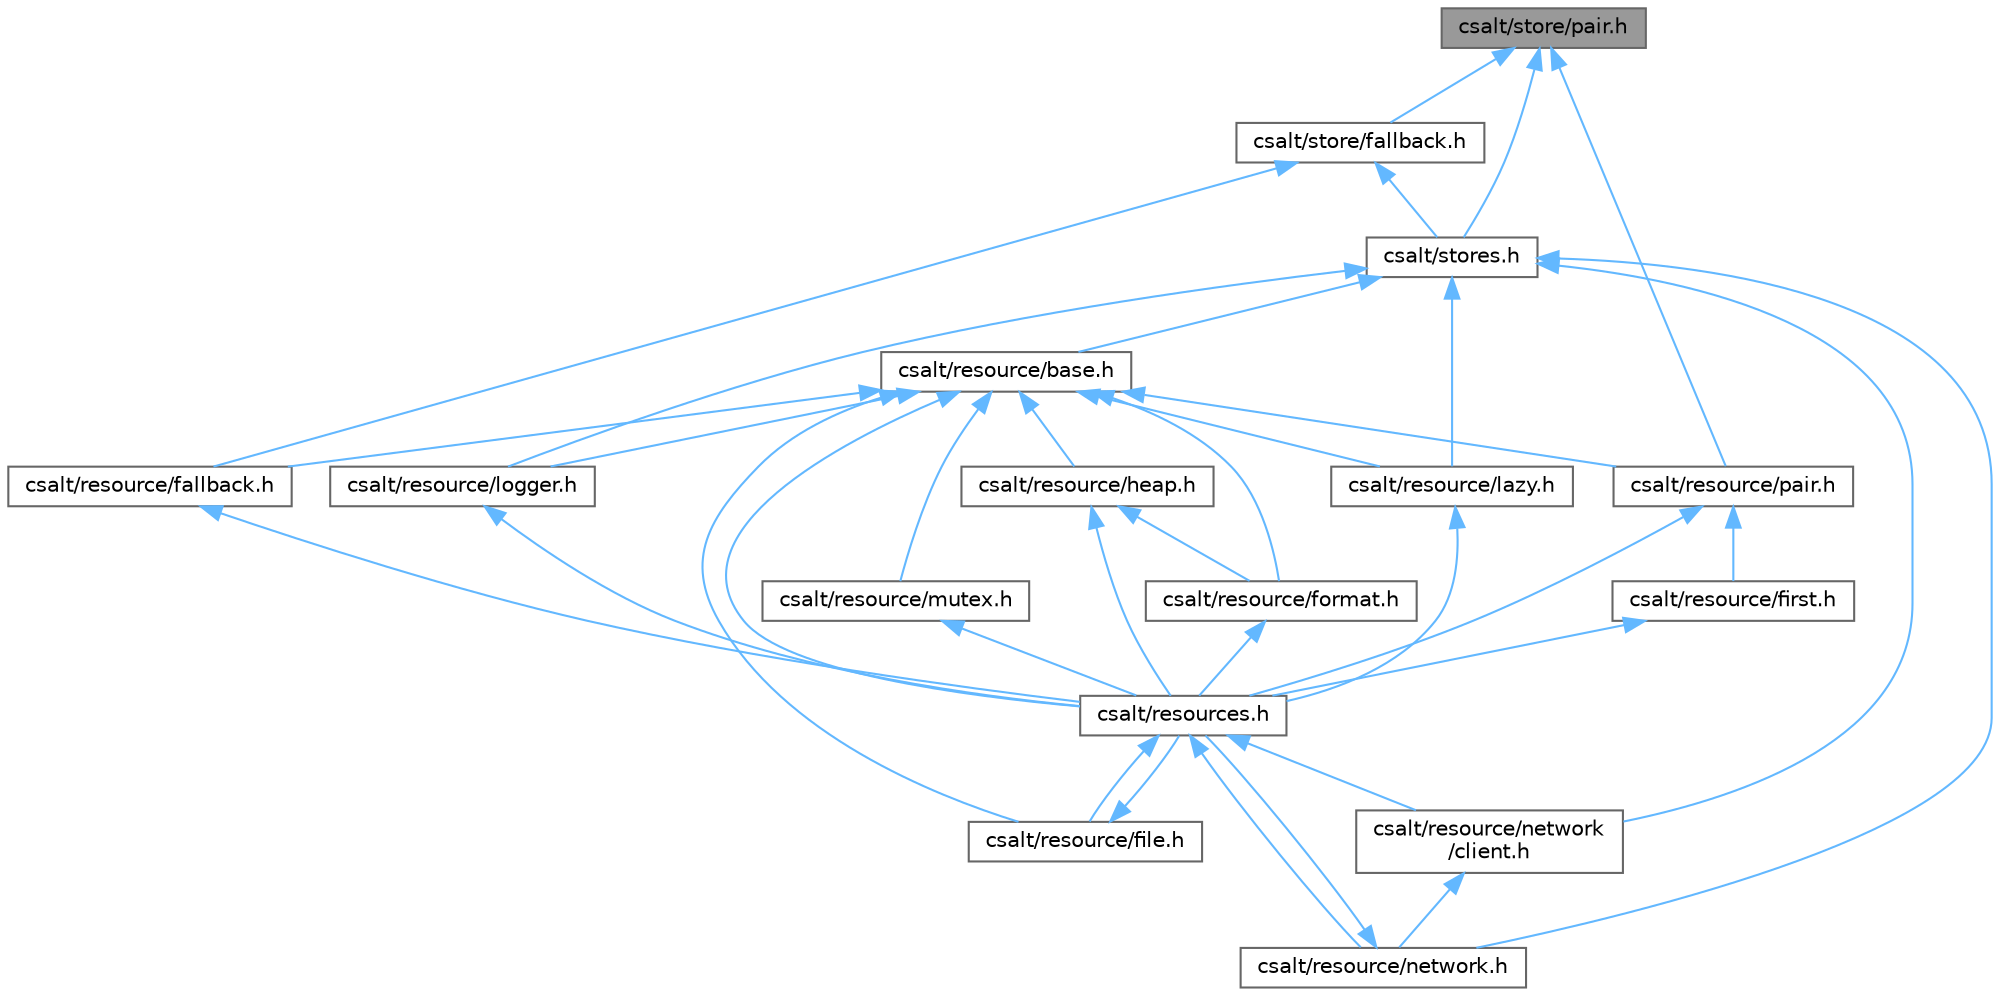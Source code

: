 digraph "csalt/store/pair.h"
{
 // LATEX_PDF_SIZE
  bgcolor="transparent";
  edge [fontname=Helvetica,fontsize=10,labelfontname=Helvetica,labelfontsize=10];
  node [fontname=Helvetica,fontsize=10,shape=box,height=0.2,width=0.4];
  Node1 [id="Node000001",label="csalt/store/pair.h",height=0.2,width=0.4,color="gray40", fillcolor="grey60", style="filled", fontcolor="black",tooltip="This file provides store which define relationships between store."];
  Node1 -> Node2 [id="edge1_Node000001_Node000002",dir="back",color="steelblue1",style="solid",tooltip=" "];
  Node2 [id="Node000002",label="csalt/resource/pair.h",height=0.2,width=0.4,color="grey40", fillcolor="white", style="filled",URL="$resource_2pair_8h.html",tooltip="Treats two pairs as a single pair."];
  Node2 -> Node3 [id="edge2_Node000002_Node000003",dir="back",color="steelblue1",style="solid",tooltip=" "];
  Node3 [id="Node000003",label="csalt/resource/first.h",height=0.2,width=0.4,color="grey40", fillcolor="white", style="filled",URL="$first_8h.html",tooltip="A resource which returns the store of the first resource to initialize successfully."];
  Node3 -> Node4 [id="edge3_Node000003_Node000004",dir="back",color="steelblue1",style="solid",tooltip=" "];
  Node4 [id="Node000004",label="csalt/resources.h",height=0.2,width=0.4,color="grey40", fillcolor="white", style="filled",URL="$resources_8h_source.html",tooltip=" "];
  Node4 -> Node5 [id="edge4_Node000004_Node000005",dir="back",color="steelblue1",style="solid",tooltip=" "];
  Node5 [id="Node000005",label="csalt/resource/file.h",height=0.2,width=0.4,color="grey40", fillcolor="white", style="filled",URL="$file_8h.html",tooltip="Represents a file on the file system."];
  Node5 -> Node4 [id="edge5_Node000005_Node000004",dir="back",color="steelblue1",style="solid",tooltip=" "];
  Node4 -> Node6 [id="edge6_Node000004_Node000006",dir="back",color="steelblue1",style="solid",tooltip=" "];
  Node6 [id="Node000006",label="csalt/resource/network.h",height=0.2,width=0.4,color="grey40", fillcolor="white", style="filled",URL="$network_8h.html",tooltip="This module contains common networking functionality used by most network resources."];
  Node6 -> Node4 [id="edge7_Node000006_Node000004",dir="back",color="steelblue1",style="solid",tooltip=" "];
  Node4 -> Node7 [id="edge8_Node000004_Node000007",dir="back",color="steelblue1",style="solid",tooltip=" "];
  Node7 [id="Node000007",label="csalt/resource/network\l/client.h",height=0.2,width=0.4,color="grey40", fillcolor="white", style="filled",URL="$client_8h.html",tooltip="Represents a connect()ed network socket."];
  Node7 -> Node6 [id="edge9_Node000007_Node000006",dir="back",color="steelblue1",style="solid",tooltip=" "];
  Node2 -> Node4 [id="edge10_Node000002_Node000004",dir="back",color="steelblue1",style="solid",tooltip=" "];
  Node1 -> Node8 [id="edge11_Node000001_Node000008",dir="back",color="steelblue1",style="solid",tooltip=" "];
  Node8 [id="Node000008",label="csalt/store/fallback.h",height=0.2,width=0.4,color="grey40", fillcolor="white", style="filled",URL="$store_2fallback_8h.html",tooltip=" "];
  Node8 -> Node9 [id="edge12_Node000008_Node000009",dir="back",color="steelblue1",style="solid",tooltip=" "];
  Node9 [id="Node000009",label="csalt/resource/fallback.h",height=0.2,width=0.4,color="grey40", fillcolor="white", style="filled",URL="$resource_2fallback_8h.html",tooltip="A resource that takes two resources and produces a csalt_store_fallback with the results."];
  Node9 -> Node4 [id="edge13_Node000009_Node000004",dir="back",color="steelblue1",style="solid",tooltip=" "];
  Node8 -> Node10 [id="edge14_Node000008_Node000010",dir="back",color="steelblue1",style="solid",tooltip=" "];
  Node10 [id="Node000010",label="csalt/stores.h",height=0.2,width=0.4,color="grey40", fillcolor="white", style="filled",URL="$stores_8h_source.html",tooltip=" "];
  Node10 -> Node11 [id="edge15_Node000010_Node000011",dir="back",color="steelblue1",style="solid",tooltip=" "];
  Node11 [id="Node000011",label="csalt/resource/base.h",height=0.2,width=0.4,color="grey40", fillcolor="white", style="filled",URL="$resource_2base_8h.html",tooltip="Provides an interface for resource with lifetimes."];
  Node11 -> Node9 [id="edge16_Node000011_Node000009",dir="back",color="steelblue1",style="solid",tooltip=" "];
  Node11 -> Node5 [id="edge17_Node000011_Node000005",dir="back",color="steelblue1",style="solid",tooltip=" "];
  Node11 -> Node12 [id="edge18_Node000011_Node000012",dir="back",color="steelblue1",style="solid",tooltip=" "];
  Node12 [id="Node000012",label="csalt/resource/format.h",height=0.2,width=0.4,color="grey40", fillcolor="white", style="filled",URL="$format_8h.html",tooltip="Provides a run-time resource interface for format strings."];
  Node12 -> Node4 [id="edge19_Node000012_Node000004",dir="back",color="steelblue1",style="solid",tooltip=" "];
  Node11 -> Node13 [id="edge20_Node000011_Node000013",dir="back",color="steelblue1",style="solid",tooltip=" "];
  Node13 [id="Node000013",label="csalt/resource/heap.h",height=0.2,width=0.4,color="grey40", fillcolor="white", style="filled",URL="$heap_8h_source.html",tooltip=" "];
  Node13 -> Node12 [id="edge21_Node000013_Node000012",dir="back",color="steelblue1",style="solid",tooltip=" "];
  Node13 -> Node4 [id="edge22_Node000013_Node000004",dir="back",color="steelblue1",style="solid",tooltip=" "];
  Node11 -> Node14 [id="edge23_Node000011_Node000014",dir="back",color="steelblue1",style="solid",tooltip=" "];
  Node14 [id="Node000014",label="csalt/resource/lazy.h",height=0.2,width=0.4,color="grey40", fillcolor="white", style="filled",URL="$lazy_8h.html",tooltip="This resource takes a resource and delays initialization until the store is used."];
  Node14 -> Node4 [id="edge24_Node000014_Node000004",dir="back",color="steelblue1",style="solid",tooltip=" "];
  Node11 -> Node15 [id="edge25_Node000011_Node000015",dir="back",color="steelblue1",style="solid",tooltip=" "];
  Node15 [id="Node000015",label="csalt/resource/logger.h",height=0.2,width=0.4,color="grey40", fillcolor="white", style="filled",URL="$resource_2logger_8h.html",tooltip="Decorates a resource with a logger, reporting resource initialization failures."];
  Node15 -> Node4 [id="edge26_Node000015_Node000004",dir="back",color="steelblue1",style="solid",tooltip=" "];
  Node11 -> Node16 [id="edge27_Node000011_Node000016",dir="back",color="steelblue1",style="solid",tooltip=" "];
  Node16 [id="Node000016",label="csalt/resource/mutex.h",height=0.2,width=0.4,color="grey40", fillcolor="white", style="filled",URL="$resource_2mutex_8h.html",tooltip="Decorates a resource for synchronization with a mutex."];
  Node16 -> Node4 [id="edge28_Node000016_Node000004",dir="back",color="steelblue1",style="solid",tooltip=" "];
  Node11 -> Node2 [id="edge29_Node000011_Node000002",dir="back",color="steelblue1",style="solid",tooltip=" "];
  Node11 -> Node4 [id="edge30_Node000011_Node000004",dir="back",color="steelblue1",style="solid",tooltip=" "];
  Node10 -> Node14 [id="edge31_Node000010_Node000014",dir="back",color="steelblue1",style="solid",tooltip=" "];
  Node10 -> Node15 [id="edge32_Node000010_Node000015",dir="back",color="steelblue1",style="solid",tooltip=" "];
  Node10 -> Node6 [id="edge33_Node000010_Node000006",dir="back",color="steelblue1",style="solid",tooltip=" "];
  Node10 -> Node7 [id="edge34_Node000010_Node000007",dir="back",color="steelblue1",style="solid",tooltip=" "];
  Node1 -> Node10 [id="edge35_Node000001_Node000010",dir="back",color="steelblue1",style="solid",tooltip=" "];
}
